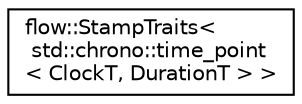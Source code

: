 digraph "Graphical Class Hierarchy"
{
 // LATEX_PDF_SIZE
  edge [fontname="Helvetica",fontsize="10",labelfontname="Helvetica",labelfontsize="10"];
  node [fontname="Helvetica",fontsize="10",shape=record];
  rankdir="LR";
  Node0 [label="flow::StampTraits\<\l std::chrono::time_point\l\< ClockT, DurationT \> \>",height=0.2,width=0.4,color="black", fillcolor="white", style="filled",URL="$structflow_1_1_stamp_traits_3_01std_1_1chrono_1_1time__point_3_01_clock_t_00_01_duration_t_01_4_01_4.html",tooltip="Helper struct used to specify stamp attributes for <chrono> time types."];
}
